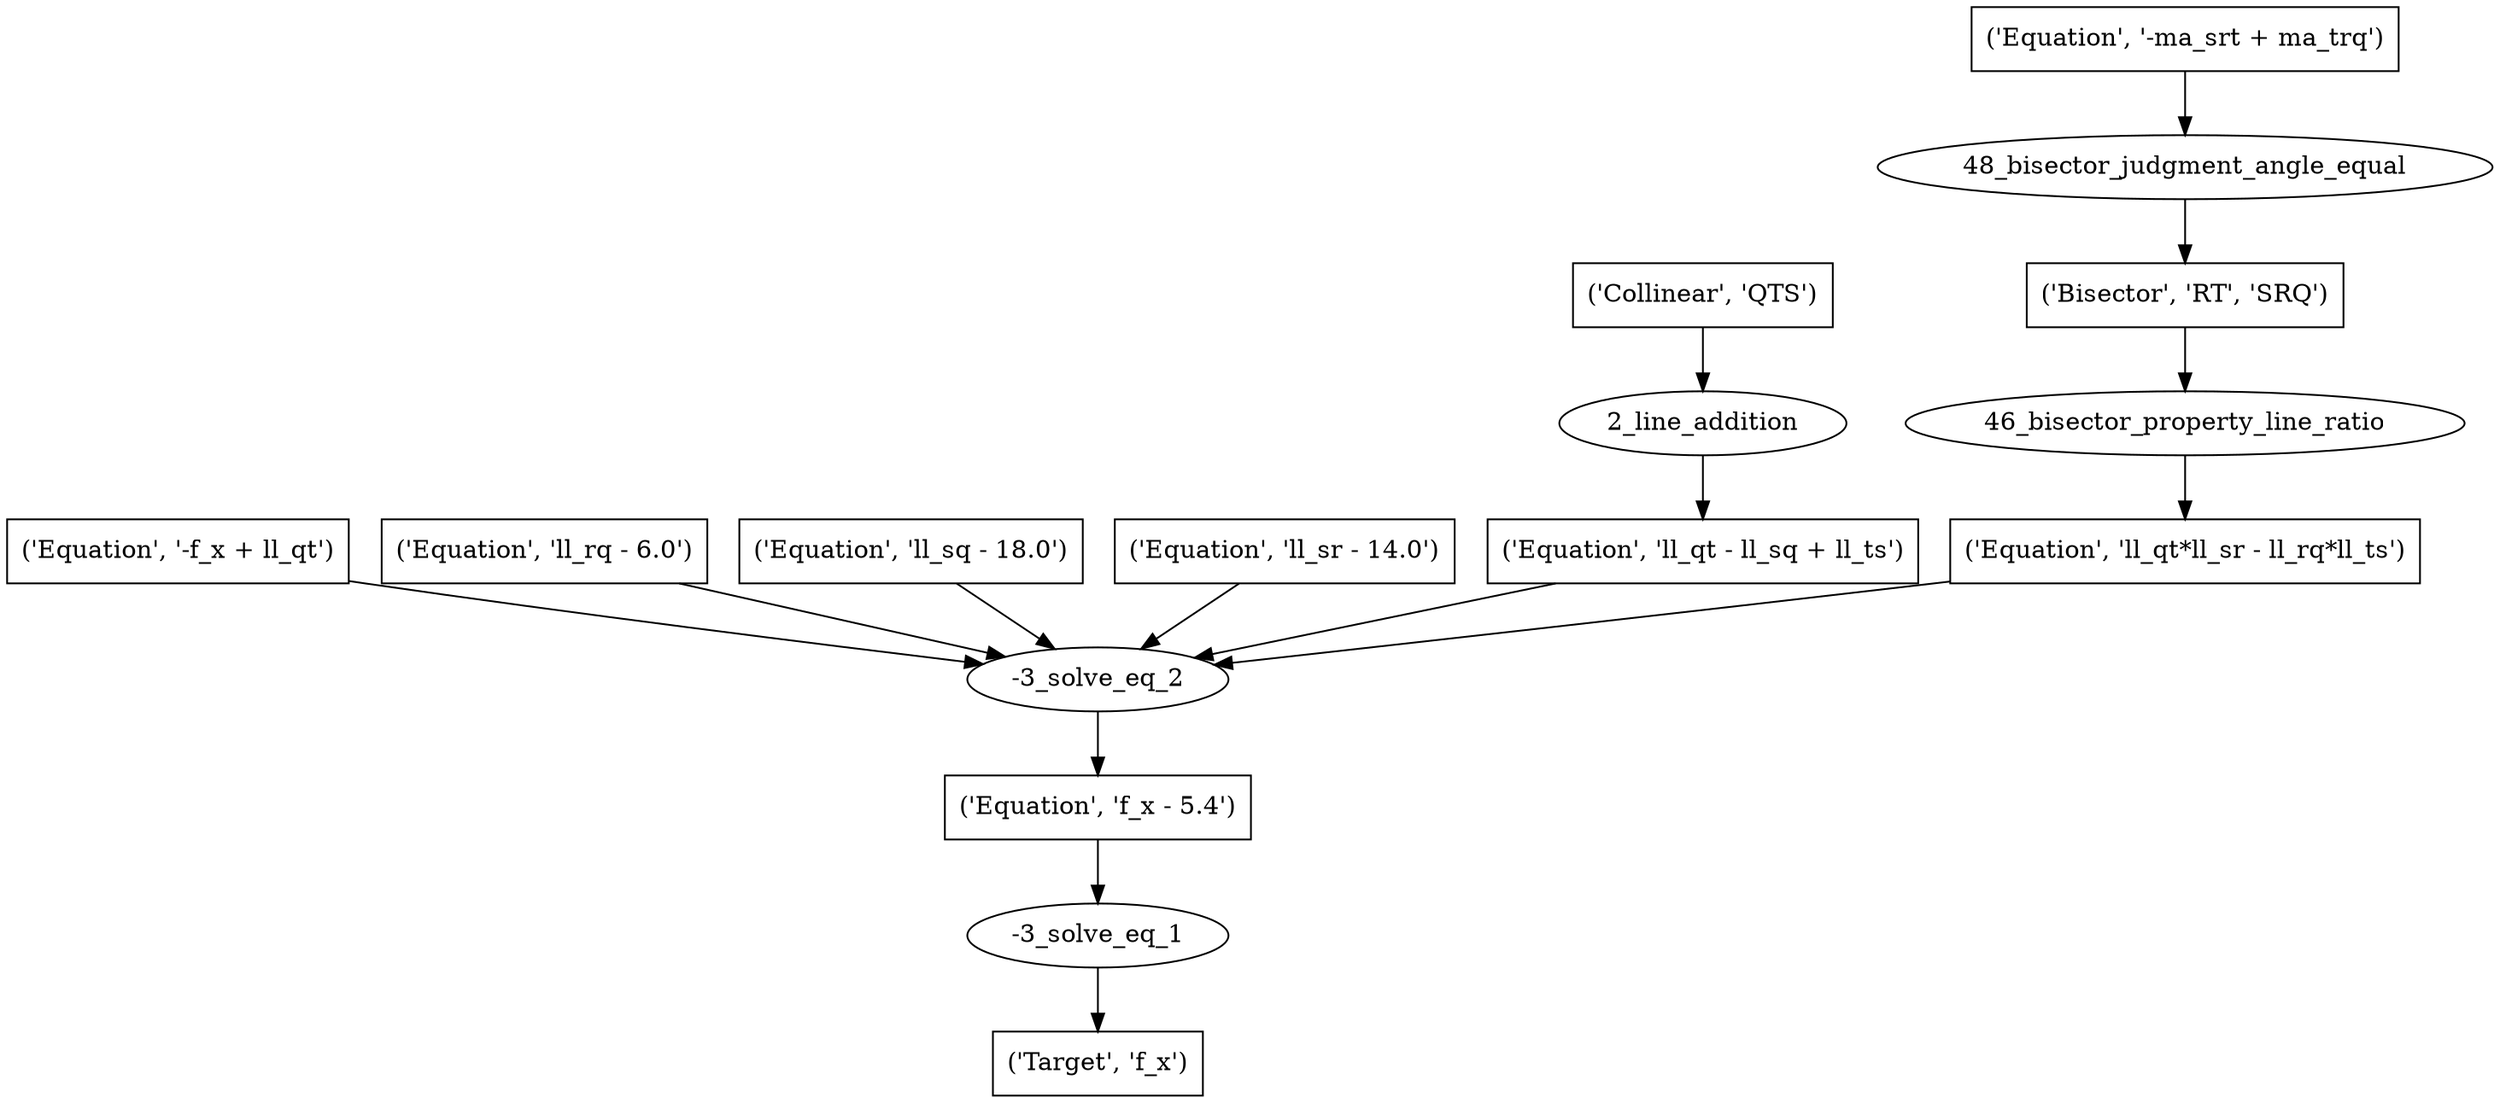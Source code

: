 digraph 24 {
	0 [label="('Target', 'f_x')" shape=box]
	1 [label="-3_solve_eq_1"]
	1 -> 0
	2 [label="('Equation', 'f_x - 5.4')" shape=box]
	2 -> 1
	3 [label="-3_solve_eq_2"]
	3 -> 2
	4 [label="('Equation', '-f_x + ll_qt')" shape=box]
	4 -> 3
	5 [label="('Equation', 'll_rq - 6.0')" shape=box]
	5 -> 3
	6 [label="('Equation', 'll_sq - 18.0')" shape=box]
	6 -> 3
	7 [label="('Equation', 'll_sr - 14.0')" shape=box]
	7 -> 3
	8 [label="('Equation', 'll_qt - ll_sq + ll_ts')" shape=box]
	8 -> 3
	9 [label="('Equation', 'll_qt*ll_sr - ll_rq*ll_ts')" shape=box]
	9 -> 3
	10 [label="2_line_addition"]
	10 -> 8
	11 [label="('Collinear', 'QTS')" shape=box]
	11 -> 10
	12 [label="46_bisector_property_line_ratio"]
	12 -> 9
	13 [label="('Bisector', 'RT', 'SRQ')" shape=box]
	13 -> 12
	14 [label="48_bisector_judgment_angle_equal"]
	14 -> 13
	15 [label="('Equation', '-ma_srt + ma_trq')" shape=box]
	15 -> 14
}

